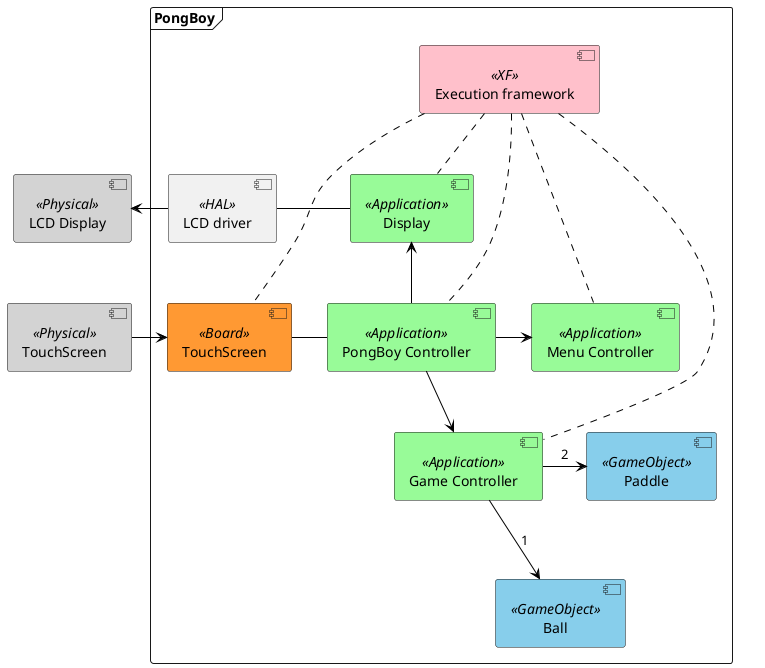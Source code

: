 @startuml pathfinding_aStar

skinparam shadowing false

skinparam Arrow {
    Color black
}

<style>
.Physical {
    BackgroundColor lightgrey
}
.HAL {

}
.Board {
    BackgroundColor #ff9933
}
.Application {
    BackgroundColor palegreen
}
.GameObject {
    BackgroundColor skyblue
}
.XF {
    BackgroundColor pink
}
</style>

component "LCD Display" as lcd <<Physical>>
component "TouchScreen" as tsc <<Physical>>

lcd -[hidden]down-> tsc

frame PongBoy {
    component "LCD driver" as lcd_d <<HAL>>

    lcd_d -left-> lcd

    component "TouchScreen" as tsc_b <<Board>>

    lcd_d -[hidden]down-> tsc_b
    tsc -right-> tsc_b

    component "Display" as dsp <<Application>>

    dsp -left- lcd_d

    component "PongBoy Controller" as pbc <<Application>>

    component "Menu Controller" as mc <<Application>>
    component "Game Controller" as gc <<Application>>

    mc -[hidden]down-> gc
    pbc -right-> mc
    pbc -right-> gc
    pbc -left-> dsp
    tsc_b - pbc

    component "Paddle" as pad <<GameObject>>
    component "Ball" as ball <<GameObject>>

    pad -[hidden]down-> ball

    gc --right--> pad : 2
    gc --right--> ball : 1

    component "Execution framework" as xf <<XF>>
    xf ... tsc_b
    xf . dsp
    xf . pbc
    xf . mc
    xf . gc
}

@enduml
